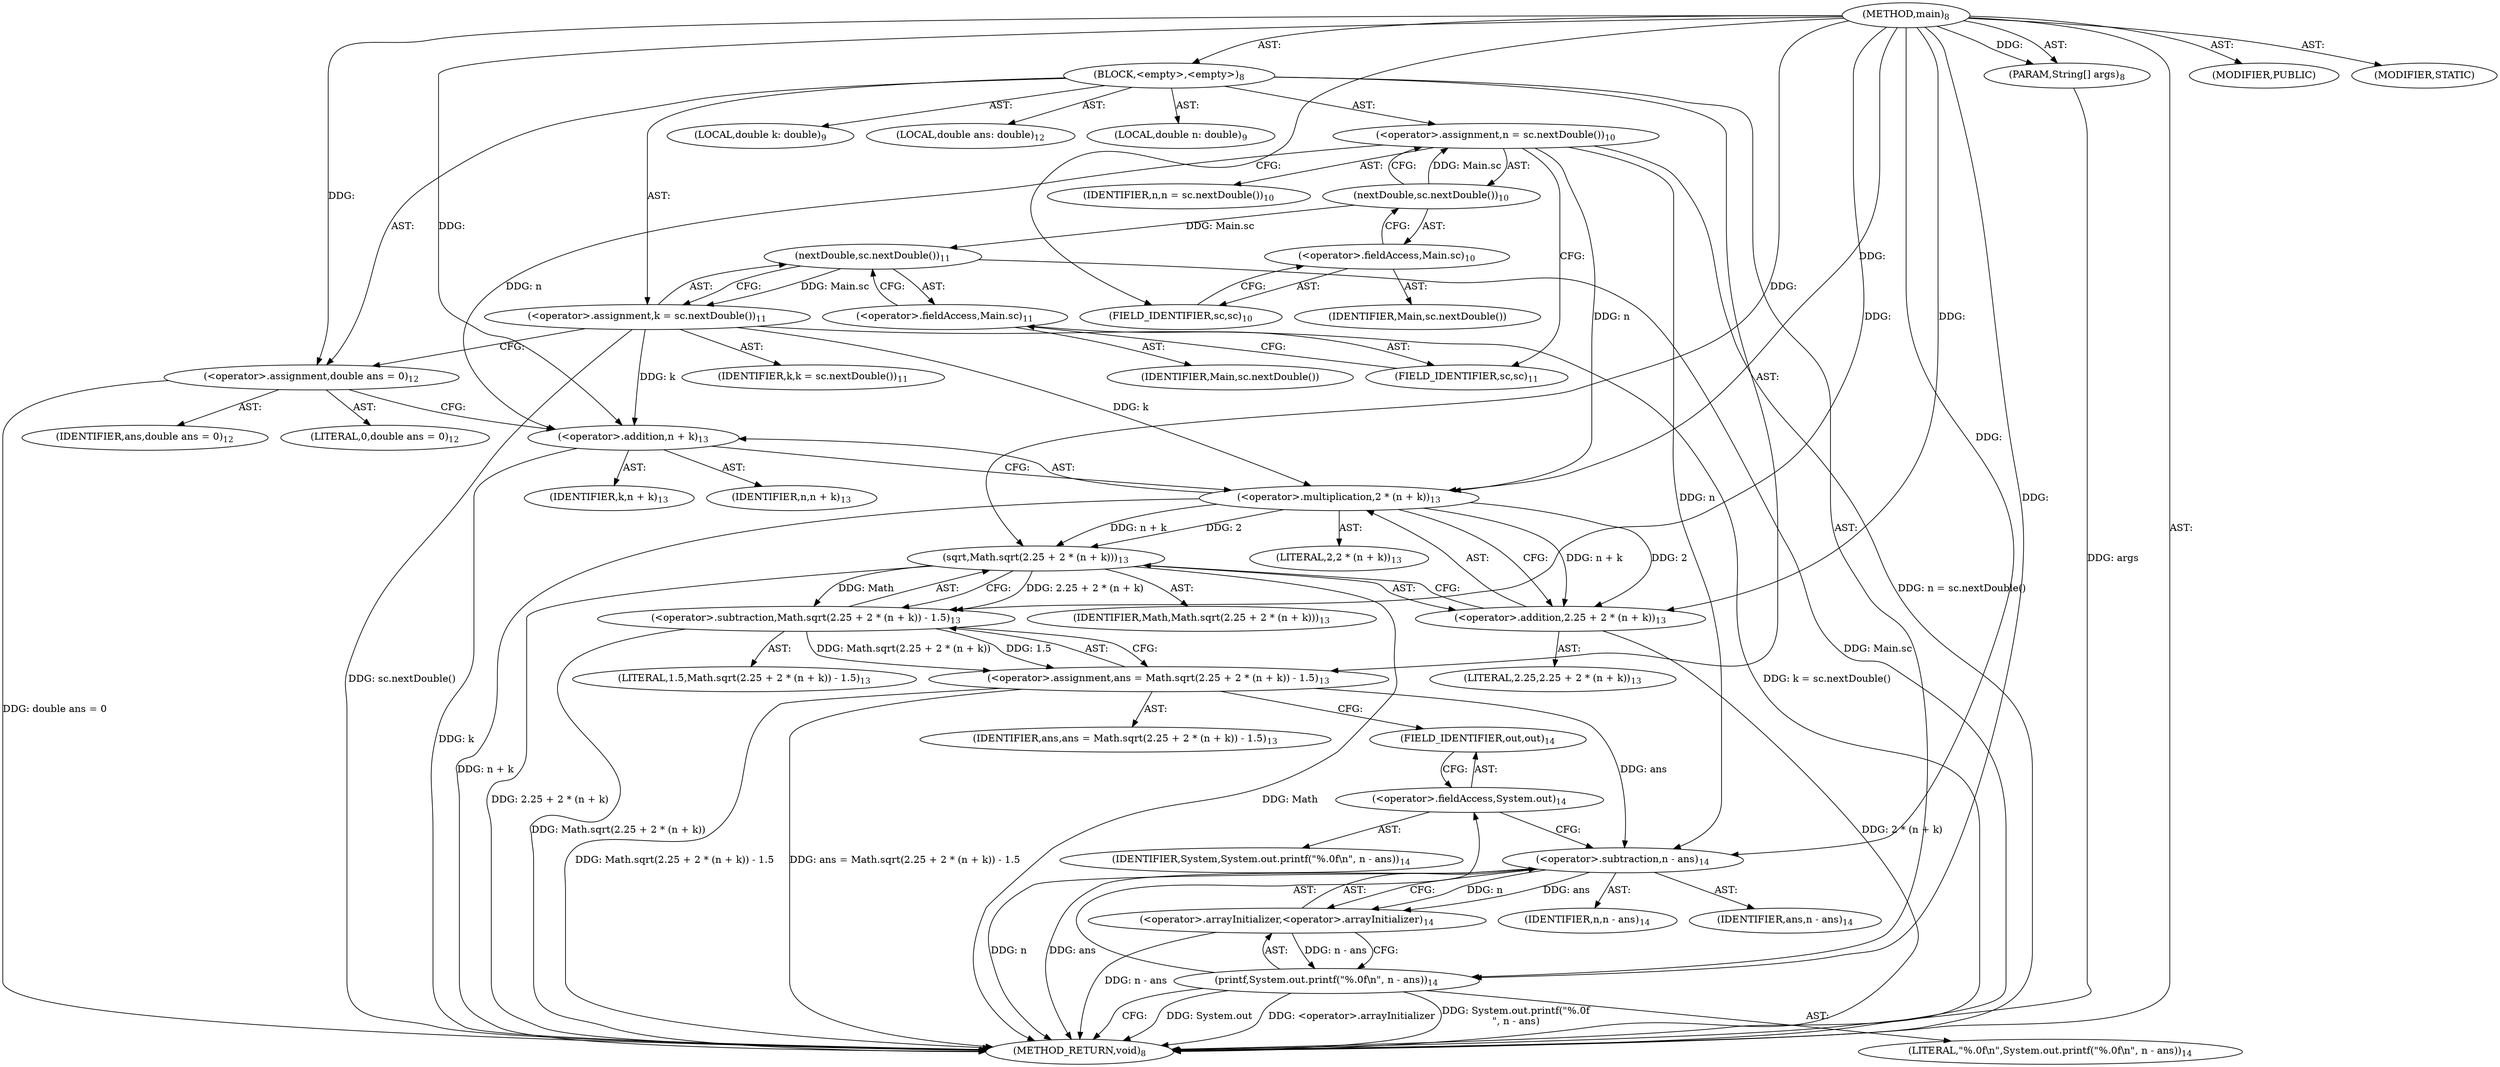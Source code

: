 digraph "main" {  
"23" [label = <(METHOD,main)<SUB>8</SUB>> ]
"24" [label = <(PARAM,String[] args)<SUB>8</SUB>> ]
"25" [label = <(BLOCK,&lt;empty&gt;,&lt;empty&gt;)<SUB>8</SUB>> ]
"26" [label = <(LOCAL,double n: double)<SUB>9</SUB>> ]
"27" [label = <(LOCAL,double k: double)<SUB>9</SUB>> ]
"28" [label = <(&lt;operator&gt;.assignment,n = sc.nextDouble())<SUB>10</SUB>> ]
"29" [label = <(IDENTIFIER,n,n = sc.nextDouble())<SUB>10</SUB>> ]
"30" [label = <(nextDouble,sc.nextDouble())<SUB>10</SUB>> ]
"31" [label = <(&lt;operator&gt;.fieldAccess,Main.sc)<SUB>10</SUB>> ]
"32" [label = <(IDENTIFIER,Main,sc.nextDouble())> ]
"33" [label = <(FIELD_IDENTIFIER,sc,sc)<SUB>10</SUB>> ]
"34" [label = <(&lt;operator&gt;.assignment,k = sc.nextDouble())<SUB>11</SUB>> ]
"35" [label = <(IDENTIFIER,k,k = sc.nextDouble())<SUB>11</SUB>> ]
"36" [label = <(nextDouble,sc.nextDouble())<SUB>11</SUB>> ]
"37" [label = <(&lt;operator&gt;.fieldAccess,Main.sc)<SUB>11</SUB>> ]
"38" [label = <(IDENTIFIER,Main,sc.nextDouble())> ]
"39" [label = <(FIELD_IDENTIFIER,sc,sc)<SUB>11</SUB>> ]
"40" [label = <(LOCAL,double ans: double)<SUB>12</SUB>> ]
"41" [label = <(&lt;operator&gt;.assignment,double ans = 0)<SUB>12</SUB>> ]
"42" [label = <(IDENTIFIER,ans,double ans = 0)<SUB>12</SUB>> ]
"43" [label = <(LITERAL,0,double ans = 0)<SUB>12</SUB>> ]
"44" [label = <(&lt;operator&gt;.assignment,ans = Math.sqrt(2.25 + 2 * (n + k)) - 1.5)<SUB>13</SUB>> ]
"45" [label = <(IDENTIFIER,ans,ans = Math.sqrt(2.25 + 2 * (n + k)) - 1.5)<SUB>13</SUB>> ]
"46" [label = <(&lt;operator&gt;.subtraction,Math.sqrt(2.25 + 2 * (n + k)) - 1.5)<SUB>13</SUB>> ]
"47" [label = <(sqrt,Math.sqrt(2.25 + 2 * (n + k)))<SUB>13</SUB>> ]
"48" [label = <(IDENTIFIER,Math,Math.sqrt(2.25 + 2 * (n + k)))<SUB>13</SUB>> ]
"49" [label = <(&lt;operator&gt;.addition,2.25 + 2 * (n + k))<SUB>13</SUB>> ]
"50" [label = <(LITERAL,2.25,2.25 + 2 * (n + k))<SUB>13</SUB>> ]
"51" [label = <(&lt;operator&gt;.multiplication,2 * (n + k))<SUB>13</SUB>> ]
"52" [label = <(LITERAL,2,2 * (n + k))<SUB>13</SUB>> ]
"53" [label = <(&lt;operator&gt;.addition,n + k)<SUB>13</SUB>> ]
"54" [label = <(IDENTIFIER,n,n + k)<SUB>13</SUB>> ]
"55" [label = <(IDENTIFIER,k,n + k)<SUB>13</SUB>> ]
"56" [label = <(LITERAL,1.5,Math.sqrt(2.25 + 2 * (n + k)) - 1.5)<SUB>13</SUB>> ]
"57" [label = <(printf,System.out.printf(&quot;%.0f\n&quot;, n - ans))<SUB>14</SUB>> ]
"58" [label = <(&lt;operator&gt;.fieldAccess,System.out)<SUB>14</SUB>> ]
"59" [label = <(IDENTIFIER,System,System.out.printf(&quot;%.0f\n&quot;, n - ans))<SUB>14</SUB>> ]
"60" [label = <(FIELD_IDENTIFIER,out,out)<SUB>14</SUB>> ]
"61" [label = <(LITERAL,&quot;%.0f\n&quot;,System.out.printf(&quot;%.0f\n&quot;, n - ans))<SUB>14</SUB>> ]
"62" [label = <(&lt;operator&gt;.arrayInitializer,&lt;operator&gt;.arrayInitializer)<SUB>14</SUB>> ]
"63" [label = <(&lt;operator&gt;.subtraction,n - ans)<SUB>14</SUB>> ]
"64" [label = <(IDENTIFIER,n,n - ans)<SUB>14</SUB>> ]
"65" [label = <(IDENTIFIER,ans,n - ans)<SUB>14</SUB>> ]
"66" [label = <(MODIFIER,PUBLIC)> ]
"67" [label = <(MODIFIER,STATIC)> ]
"68" [label = <(METHOD_RETURN,void)<SUB>8</SUB>> ]
  "23" -> "24"  [ label = "AST: "] 
  "23" -> "25"  [ label = "AST: "] 
  "23" -> "66"  [ label = "AST: "] 
  "23" -> "67"  [ label = "AST: "] 
  "23" -> "68"  [ label = "AST: "] 
  "25" -> "26"  [ label = "AST: "] 
  "25" -> "27"  [ label = "AST: "] 
  "25" -> "28"  [ label = "AST: "] 
  "25" -> "34"  [ label = "AST: "] 
  "25" -> "40"  [ label = "AST: "] 
  "25" -> "41"  [ label = "AST: "] 
  "25" -> "44"  [ label = "AST: "] 
  "25" -> "57"  [ label = "AST: "] 
  "28" -> "29"  [ label = "AST: "] 
  "28" -> "30"  [ label = "AST: "] 
  "30" -> "31"  [ label = "AST: "] 
  "31" -> "32"  [ label = "AST: "] 
  "31" -> "33"  [ label = "AST: "] 
  "34" -> "35"  [ label = "AST: "] 
  "34" -> "36"  [ label = "AST: "] 
  "36" -> "37"  [ label = "AST: "] 
  "37" -> "38"  [ label = "AST: "] 
  "37" -> "39"  [ label = "AST: "] 
  "41" -> "42"  [ label = "AST: "] 
  "41" -> "43"  [ label = "AST: "] 
  "44" -> "45"  [ label = "AST: "] 
  "44" -> "46"  [ label = "AST: "] 
  "46" -> "47"  [ label = "AST: "] 
  "46" -> "56"  [ label = "AST: "] 
  "47" -> "48"  [ label = "AST: "] 
  "47" -> "49"  [ label = "AST: "] 
  "49" -> "50"  [ label = "AST: "] 
  "49" -> "51"  [ label = "AST: "] 
  "51" -> "52"  [ label = "AST: "] 
  "51" -> "53"  [ label = "AST: "] 
  "53" -> "54"  [ label = "AST: "] 
  "53" -> "55"  [ label = "AST: "] 
  "57" -> "58"  [ label = "AST: "] 
  "57" -> "61"  [ label = "AST: "] 
  "57" -> "62"  [ label = "AST: "] 
  "58" -> "59"  [ label = "AST: "] 
  "58" -> "60"  [ label = "AST: "] 
  "62" -> "63"  [ label = "AST: "] 
  "63" -> "64"  [ label = "AST: "] 
  "63" -> "65"  [ label = "AST: "] 
  "28" -> "39"  [ label = "CFG: "] 
  "34" -> "41"  [ label = "CFG: "] 
  "41" -> "53"  [ label = "CFG: "] 
  "44" -> "60"  [ label = "CFG: "] 
  "57" -> "68"  [ label = "CFG: "] 
  "30" -> "28"  [ label = "CFG: "] 
  "36" -> "34"  [ label = "CFG: "] 
  "46" -> "44"  [ label = "CFG: "] 
  "58" -> "63"  [ label = "CFG: "] 
  "62" -> "57"  [ label = "CFG: "] 
  "31" -> "30"  [ label = "CFG: "] 
  "37" -> "36"  [ label = "CFG: "] 
  "47" -> "46"  [ label = "CFG: "] 
  "60" -> "58"  [ label = "CFG: "] 
  "63" -> "62"  [ label = "CFG: "] 
  "33" -> "31"  [ label = "CFG: "] 
  "39" -> "37"  [ label = "CFG: "] 
  "49" -> "47"  [ label = "CFG: "] 
  "51" -> "49"  [ label = "CFG: "] 
  "53" -> "51"  [ label = "CFG: "] 
  "23" -> "33"  [ label = "CFG: "] 
  "24" -> "68"  [ label = "DDG: args"] 
  "28" -> "68"  [ label = "DDG: n = sc.nextDouble()"] 
  "36" -> "68"  [ label = "DDG: Main.sc"] 
  "34" -> "68"  [ label = "DDG: sc.nextDouble()"] 
  "34" -> "68"  [ label = "DDG: k = sc.nextDouble()"] 
  "41" -> "68"  [ label = "DDG: double ans = 0"] 
  "53" -> "68"  [ label = "DDG: k"] 
  "51" -> "68"  [ label = "DDG: n + k"] 
  "49" -> "68"  [ label = "DDG: 2 * (n + k)"] 
  "47" -> "68"  [ label = "DDG: 2.25 + 2 * (n + k)"] 
  "46" -> "68"  [ label = "DDG: Math.sqrt(2.25 + 2 * (n + k))"] 
  "44" -> "68"  [ label = "DDG: Math.sqrt(2.25 + 2 * (n + k)) - 1.5"] 
  "44" -> "68"  [ label = "DDG: ans = Math.sqrt(2.25 + 2 * (n + k)) - 1.5"] 
  "57" -> "68"  [ label = "DDG: System.out"] 
  "63" -> "68"  [ label = "DDG: n"] 
  "63" -> "68"  [ label = "DDG: ans"] 
  "62" -> "68"  [ label = "DDG: n - ans"] 
  "57" -> "68"  [ label = "DDG: &lt;operator&gt;.arrayInitializer"] 
  "57" -> "68"  [ label = "DDG: System.out.printf(&quot;%.0f\n&quot;, n - ans)"] 
  "47" -> "68"  [ label = "DDG: Math"] 
  "23" -> "24"  [ label = "DDG: "] 
  "30" -> "28"  [ label = "DDG: Main.sc"] 
  "36" -> "34"  [ label = "DDG: Main.sc"] 
  "23" -> "41"  [ label = "DDG: "] 
  "46" -> "44"  [ label = "DDG: Math.sqrt(2.25 + 2 * (n + k))"] 
  "46" -> "44"  [ label = "DDG: 1.5"] 
  "23" -> "57"  [ label = "DDG: "] 
  "62" -> "57"  [ label = "DDG: n - ans"] 
  "30" -> "36"  [ label = "DDG: Main.sc"] 
  "47" -> "46"  [ label = "DDG: Math"] 
  "47" -> "46"  [ label = "DDG: 2.25 + 2 * (n + k)"] 
  "23" -> "46"  [ label = "DDG: "] 
  "63" -> "62"  [ label = "DDG: n"] 
  "63" -> "62"  [ label = "DDG: ans"] 
  "23" -> "47"  [ label = "DDG: "] 
  "51" -> "47"  [ label = "DDG: 2"] 
  "51" -> "47"  [ label = "DDG: n + k"] 
  "23" -> "63"  [ label = "DDG: "] 
  "28" -> "63"  [ label = "DDG: n"] 
  "44" -> "63"  [ label = "DDG: ans"] 
  "23" -> "49"  [ label = "DDG: "] 
  "51" -> "49"  [ label = "DDG: 2"] 
  "51" -> "49"  [ label = "DDG: n + k"] 
  "23" -> "51"  [ label = "DDG: "] 
  "28" -> "51"  [ label = "DDG: n"] 
  "34" -> "51"  [ label = "DDG: k"] 
  "28" -> "53"  [ label = "DDG: n"] 
  "23" -> "53"  [ label = "DDG: "] 
  "34" -> "53"  [ label = "DDG: k"] 
}
